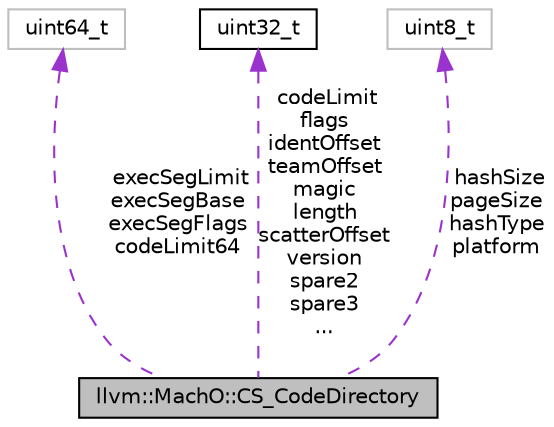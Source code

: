 digraph "llvm::MachO::CS_CodeDirectory"
{
 // LATEX_PDF_SIZE
  bgcolor="transparent";
  edge [fontname="Helvetica",fontsize="10",labelfontname="Helvetica",labelfontsize="10"];
  node [fontname="Helvetica",fontsize="10",shape=record];
  Node1 [label="llvm::MachO::CS_CodeDirectory",height=0.2,width=0.4,color="black", fillcolor="grey75", style="filled", fontcolor="black",tooltip=" "];
  Node2 -> Node1 [dir="back",color="darkorchid3",fontsize="10",style="dashed",label=" execSegLimit\nexecSegBase\nexecSegFlags\ncodeLimit64" ,fontname="Helvetica"];
  Node2 [label="uint64_t",height=0.2,width=0.4,color="grey75",tooltip=" "];
  Node3 -> Node1 [dir="back",color="darkorchid3",fontsize="10",style="dashed",label=" codeLimit\nflags\nidentOffset\nteamOffset\nmagic\nlength\nscatterOffset\nversion\nspare2\nspare3\n..." ,fontname="Helvetica"];
  Node3 [label="uint32_t",height=0.2,width=0.4,color="black",URL="$classuint32__t.html",tooltip=" "];
  Node4 -> Node1 [dir="back",color="darkorchid3",fontsize="10",style="dashed",label=" hashSize\npageSize\nhashType\nplatform" ,fontname="Helvetica"];
  Node4 [label="uint8_t",height=0.2,width=0.4,color="grey75",tooltip=" "];
}
